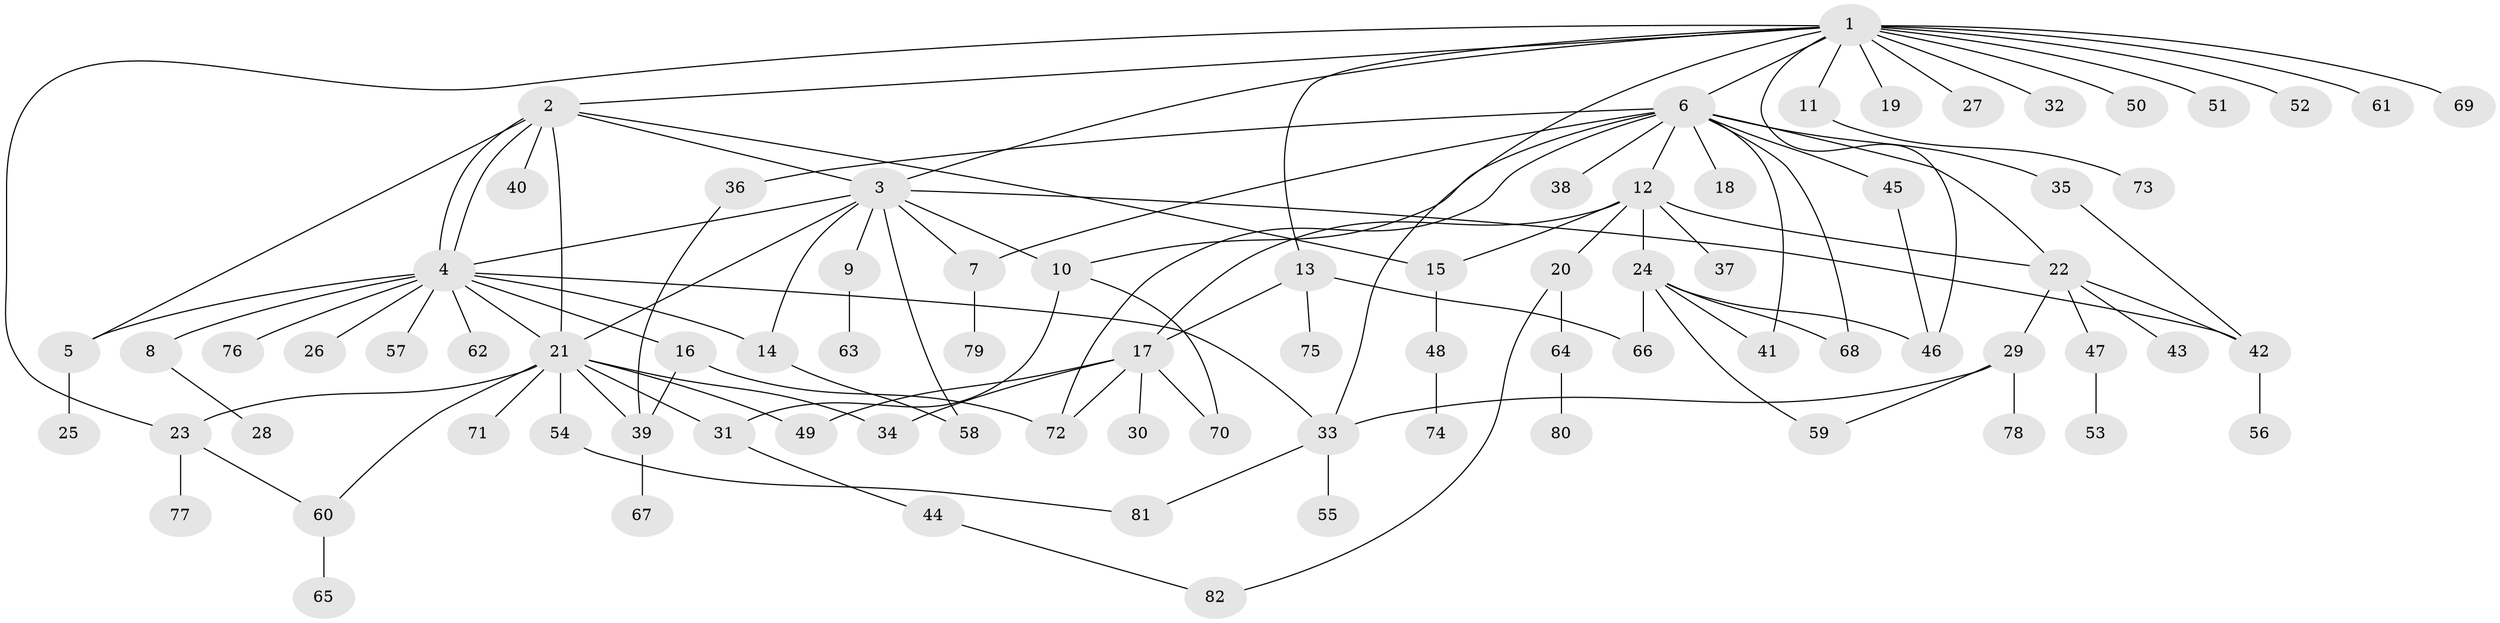 // coarse degree distribution, {15: 0.017543859649122806, 7: 0.03508771929824561, 9: 0.017543859649122806, 12: 0.017543859649122806, 2: 0.21052631578947367, 13: 0.017543859649122806, 4: 0.07017543859649122, 1: 0.42105263157894735, 11: 0.017543859649122806, 3: 0.12280701754385964, 10: 0.017543859649122806, 6: 0.017543859649122806, 5: 0.017543859649122806}
// Generated by graph-tools (version 1.1) at 2025/41/03/06/25 10:41:45]
// undirected, 82 vertices, 116 edges
graph export_dot {
graph [start="1"]
  node [color=gray90,style=filled];
  1;
  2;
  3;
  4;
  5;
  6;
  7;
  8;
  9;
  10;
  11;
  12;
  13;
  14;
  15;
  16;
  17;
  18;
  19;
  20;
  21;
  22;
  23;
  24;
  25;
  26;
  27;
  28;
  29;
  30;
  31;
  32;
  33;
  34;
  35;
  36;
  37;
  38;
  39;
  40;
  41;
  42;
  43;
  44;
  45;
  46;
  47;
  48;
  49;
  50;
  51;
  52;
  53;
  54;
  55;
  56;
  57;
  58;
  59;
  60;
  61;
  62;
  63;
  64;
  65;
  66;
  67;
  68;
  69;
  70;
  71;
  72;
  73;
  74;
  75;
  76;
  77;
  78;
  79;
  80;
  81;
  82;
  1 -- 2;
  1 -- 3;
  1 -- 6;
  1 -- 11;
  1 -- 13;
  1 -- 19;
  1 -- 23;
  1 -- 27;
  1 -- 32;
  1 -- 33;
  1 -- 46;
  1 -- 50;
  1 -- 51;
  1 -- 52;
  1 -- 61;
  1 -- 69;
  2 -- 3;
  2 -- 4;
  2 -- 4;
  2 -- 5;
  2 -- 15;
  2 -- 21;
  2 -- 40;
  3 -- 4;
  3 -- 7;
  3 -- 9;
  3 -- 10;
  3 -- 14;
  3 -- 21;
  3 -- 42;
  3 -- 58;
  4 -- 5;
  4 -- 8;
  4 -- 14;
  4 -- 16;
  4 -- 21;
  4 -- 26;
  4 -- 33;
  4 -- 57;
  4 -- 62;
  4 -- 76;
  5 -- 25;
  6 -- 7;
  6 -- 10;
  6 -- 12;
  6 -- 18;
  6 -- 22;
  6 -- 35;
  6 -- 36;
  6 -- 38;
  6 -- 41;
  6 -- 45;
  6 -- 68;
  6 -- 72;
  7 -- 79;
  8 -- 28;
  9 -- 63;
  10 -- 31;
  10 -- 70;
  11 -- 73;
  12 -- 15;
  12 -- 17;
  12 -- 20;
  12 -- 22;
  12 -- 24;
  12 -- 37;
  13 -- 17;
  13 -- 66;
  13 -- 75;
  14 -- 58;
  15 -- 48;
  16 -- 39;
  16 -- 72;
  17 -- 30;
  17 -- 34;
  17 -- 49;
  17 -- 70;
  17 -- 72;
  20 -- 64;
  20 -- 82;
  21 -- 23;
  21 -- 31;
  21 -- 34;
  21 -- 39;
  21 -- 49;
  21 -- 54;
  21 -- 60;
  21 -- 71;
  22 -- 29;
  22 -- 42;
  22 -- 43;
  22 -- 47;
  23 -- 60;
  23 -- 77;
  24 -- 41;
  24 -- 46;
  24 -- 59;
  24 -- 66;
  24 -- 68;
  29 -- 33;
  29 -- 59;
  29 -- 78;
  31 -- 44;
  33 -- 55;
  33 -- 81;
  35 -- 42;
  36 -- 39;
  39 -- 67;
  42 -- 56;
  44 -- 82;
  45 -- 46;
  47 -- 53;
  48 -- 74;
  54 -- 81;
  60 -- 65;
  64 -- 80;
}
